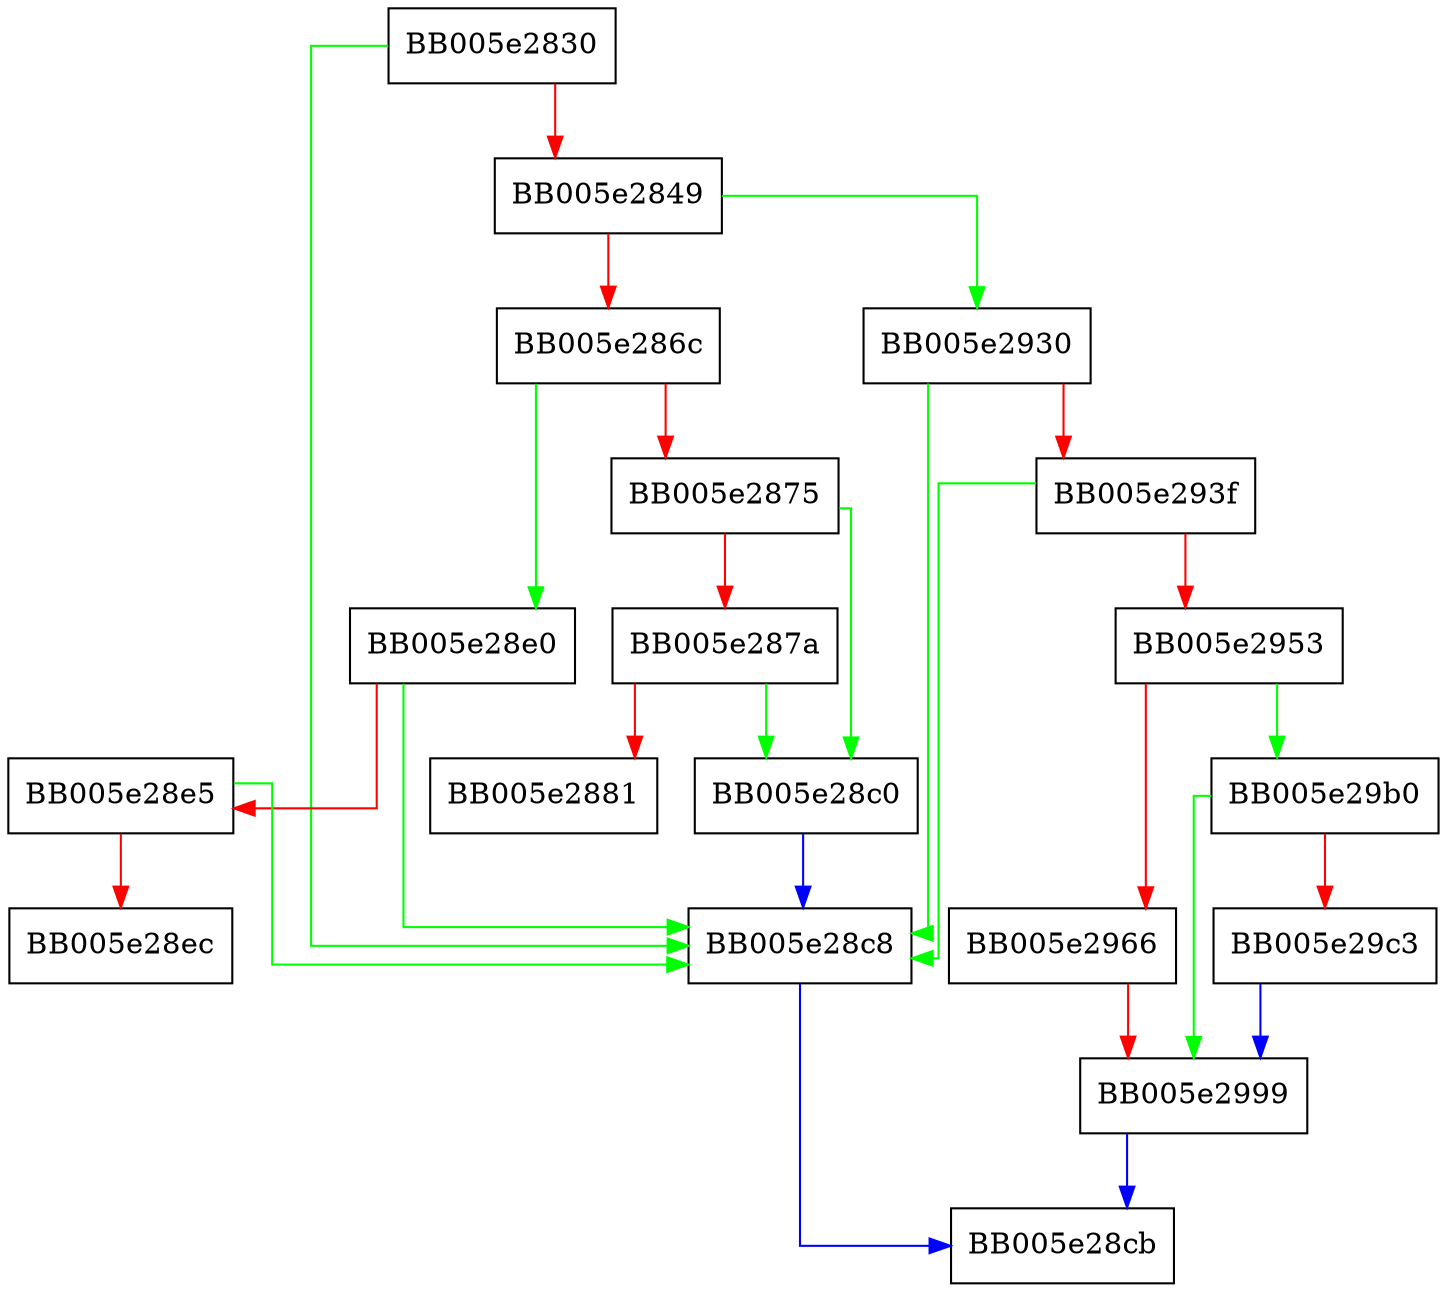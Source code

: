 digraph ossl_ffc_params_full_validate {
  node [shape="box"];
  graph [splines=ortho];
  BB005e2830 -> BB005e28c8 [color="green"];
  BB005e2830 -> BB005e2849 [color="red"];
  BB005e2849 -> BB005e2930 [color="green"];
  BB005e2849 -> BB005e286c [color="red"];
  BB005e286c -> BB005e28e0 [color="green"];
  BB005e286c -> BB005e2875 [color="red"];
  BB005e2875 -> BB005e28c0 [color="green"];
  BB005e2875 -> BB005e287a [color="red"];
  BB005e287a -> BB005e28c0 [color="green"];
  BB005e287a -> BB005e2881 [color="red"];
  BB005e28c0 -> BB005e28c8 [color="blue"];
  BB005e28c8 -> BB005e28cb [color="blue"];
  BB005e28e0 -> BB005e28c8 [color="green"];
  BB005e28e0 -> BB005e28e5 [color="red"];
  BB005e28e5 -> BB005e28c8 [color="green"];
  BB005e28e5 -> BB005e28ec [color="red"];
  BB005e2930 -> BB005e28c8 [color="green"];
  BB005e2930 -> BB005e293f [color="red"];
  BB005e293f -> BB005e28c8 [color="green"];
  BB005e293f -> BB005e2953 [color="red"];
  BB005e2953 -> BB005e29b0 [color="green"];
  BB005e2953 -> BB005e2966 [color="red"];
  BB005e2966 -> BB005e2999 [color="red"];
  BB005e2999 -> BB005e28cb [color="blue"];
  BB005e29b0 -> BB005e2999 [color="green"];
  BB005e29b0 -> BB005e29c3 [color="red"];
  BB005e29c3 -> BB005e2999 [color="blue"];
}